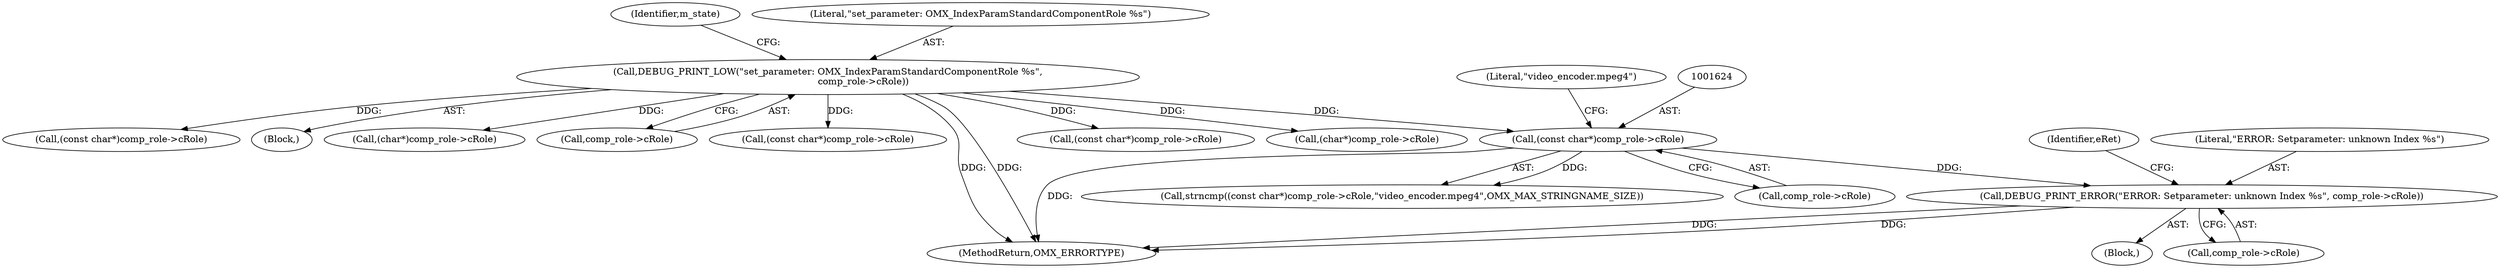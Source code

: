 digraph "0_Android_560ccdb509a7b86186fac0fce1b25bd9a3e6a6e8_7@pointer" {
"1001639" [label="(Call,DEBUG_PRINT_ERROR(\"ERROR: Setparameter: unknown Index %s\", comp_role->cRole))"];
"1001623" [label="(Call,(const char*)comp_role->cRole)"];
"1001513" [label="(Call,DEBUG_PRINT_LOW(\"set_parameter: OMX_IndexParamStandardComponentRole %s\",\n                        comp_role->cRole))"];
"1001639" [label="(Call,DEBUG_PRINT_ERROR(\"ERROR: Setparameter: unknown Index %s\", comp_role->cRole))"];
"1001622" [label="(Call,strncmp((const char*)comp_role->cRole,\"video_encoder.mpeg4\",OMX_MAX_STRINGNAME_SIZE))"];
"1001623" [label="(Call,(const char*)comp_role->cRole)"];
"1001628" [label="(Literal,\"video_encoder.mpeg4\")"];
"1001734" [label="(Call,(const char*)comp_role->cRole)"];
"1001521" [label="(Identifier,m_state)"];
"1001586" [label="(Call,(char*)comp_role->cRole)"];
"1001660" [label="(Call,(const char*)comp_role->cRole)"];
"1001625" [label="(Call,comp_role->cRole)"];
"1001638" [label="(Block,)"];
"1001503" [label="(Block,)"];
"1001645" [label="(Identifier,eRet)"];
"1001641" [label="(Call,comp_role->cRole)"];
"1001549" [label="(Call,(char*)comp_role->cRole)"];
"1001515" [label="(Call,comp_role->cRole)"];
"1001514" [label="(Literal,\"set_parameter: OMX_IndexParamStandardComponentRole %s\")"];
"1001640" [label="(Literal,\"ERROR: Setparameter: unknown Index %s\")"];
"1001697" [label="(Call,(const char*)comp_role->cRole)"];
"1001513" [label="(Call,DEBUG_PRINT_LOW(\"set_parameter: OMX_IndexParamStandardComponentRole %s\",\n                        comp_role->cRole))"];
"1002913" [label="(MethodReturn,OMX_ERRORTYPE)"];
"1001639" -> "1001638"  [label="AST: "];
"1001639" -> "1001641"  [label="CFG: "];
"1001640" -> "1001639"  [label="AST: "];
"1001641" -> "1001639"  [label="AST: "];
"1001645" -> "1001639"  [label="CFG: "];
"1001639" -> "1002913"  [label="DDG: "];
"1001639" -> "1002913"  [label="DDG: "];
"1001623" -> "1001639"  [label="DDG: "];
"1001623" -> "1001622"  [label="AST: "];
"1001623" -> "1001625"  [label="CFG: "];
"1001624" -> "1001623"  [label="AST: "];
"1001625" -> "1001623"  [label="AST: "];
"1001628" -> "1001623"  [label="CFG: "];
"1001623" -> "1002913"  [label="DDG: "];
"1001623" -> "1001622"  [label="DDG: "];
"1001513" -> "1001623"  [label="DDG: "];
"1001513" -> "1001503"  [label="AST: "];
"1001513" -> "1001515"  [label="CFG: "];
"1001514" -> "1001513"  [label="AST: "];
"1001515" -> "1001513"  [label="AST: "];
"1001521" -> "1001513"  [label="CFG: "];
"1001513" -> "1002913"  [label="DDG: "];
"1001513" -> "1002913"  [label="DDG: "];
"1001513" -> "1001549"  [label="DDG: "];
"1001513" -> "1001586"  [label="DDG: "];
"1001513" -> "1001660"  [label="DDG: "];
"1001513" -> "1001697"  [label="DDG: "];
"1001513" -> "1001734"  [label="DDG: "];
}
